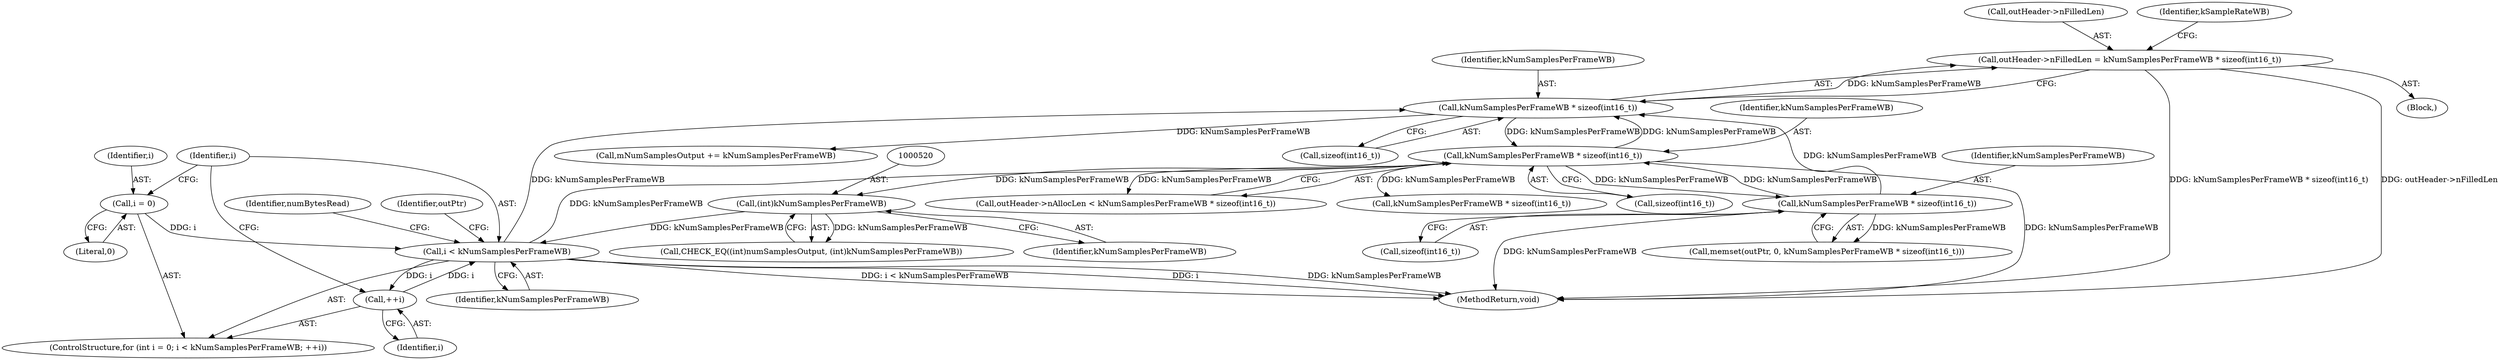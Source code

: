 digraph "0_Android_65756b4082cd79a2d99b2ccb5b392291fd53703f@API" {
"1000580" [label="(Call,outHeader->nFilledLen = kNumSamplesPerFrameWB * sizeof(int16_t))"];
"1000584" [label="(Call,kNumSamplesPerFrameWB * sizeof(int16_t))"];
"1000527" [label="(Call,i < kNumSamplesPerFrameWB)"];
"1000524" [label="(Call,i = 0)"];
"1000530" [label="(Call,++i)"];
"1000519" [label="(Call,(int)kNumSamplesPerFrameWB)"];
"1000378" [label="(Call,kNumSamplesPerFrameWB * sizeof(int16_t))"];
"1000478" [label="(Call,kNumSamplesPerFrameWB * sizeof(int16_t))"];
"1000522" [label="(ControlStructure,for (int i = 0; i < kNumSamplesPerFrameWB; ++i))"];
"1000529" [label="(Identifier,kNumSamplesPerFrameWB)"];
"1000475" [label="(Call,memset(outPtr, 0, kNumSamplesPerFrameWB * sizeof(int16_t)))"];
"1000478" [label="(Call,kNumSamplesPerFrameWB * sizeof(int16_t))"];
"1000528" [label="(Identifier,i)"];
"1000374" [label="(Call,outHeader->nAllocLen < kNumSamplesPerFrameWB * sizeof(int16_t))"];
"1000580" [label="(Call,outHeader->nFilledLen = kNumSamplesPerFrameWB * sizeof(int16_t))"];
"1000581" [label="(Call,outHeader->nFilledLen)"];
"1000631" [label="(MethodReturn,void)"];
"1000524" [label="(Call,i = 0)"];
"1000539" [label="(Identifier,numBytesRead)"];
"1000584" [label="(Call,kNumSamplesPerFrameWB * sizeof(int16_t))"];
"1000378" [label="(Call,kNumSamplesPerFrameWB * sizeof(int16_t))"];
"1000589" [label="(Call,mNumSamplesOutput += kNumSamplesPerFrameWB)"];
"1000480" [label="(Call,sizeof(int16_t))"];
"1000531" [label="(Identifier,i)"];
"1000385" [label="(Call,kNumSamplesPerFrameWB * sizeof(int16_t))"];
"1000521" [label="(Identifier,kNumSamplesPerFrameWB)"];
"1000525" [label="(Identifier,i)"];
"1000527" [label="(Call,i < kNumSamplesPerFrameWB)"];
"1000530" [label="(Call,++i)"];
"1000379" [label="(Identifier,kNumSamplesPerFrameWB)"];
"1000479" [label="(Identifier,kNumSamplesPerFrameWB)"];
"1000519" [label="(Call,(int)kNumSamplesPerFrameWB)"];
"1000526" [label="(Literal,0)"];
"1000588" [label="(Identifier,kSampleRateWB)"];
"1000586" [label="(Call,sizeof(int16_t))"];
"1000535" [label="(Identifier,outPtr)"];
"1000579" [label="(Block,)"];
"1000515" [label="(Call,CHECK_EQ((int)numSamplesOutput, (int)kNumSamplesPerFrameWB))"];
"1000585" [label="(Identifier,kNumSamplesPerFrameWB)"];
"1000380" [label="(Call,sizeof(int16_t))"];
"1000580" -> "1000579"  [label="AST: "];
"1000580" -> "1000584"  [label="CFG: "];
"1000581" -> "1000580"  [label="AST: "];
"1000584" -> "1000580"  [label="AST: "];
"1000588" -> "1000580"  [label="CFG: "];
"1000580" -> "1000631"  [label="DDG: kNumSamplesPerFrameWB * sizeof(int16_t)"];
"1000580" -> "1000631"  [label="DDG: outHeader->nFilledLen"];
"1000584" -> "1000580"  [label="DDG: kNumSamplesPerFrameWB"];
"1000584" -> "1000586"  [label="CFG: "];
"1000585" -> "1000584"  [label="AST: "];
"1000586" -> "1000584"  [label="AST: "];
"1000584" -> "1000378"  [label="DDG: kNumSamplesPerFrameWB"];
"1000527" -> "1000584"  [label="DDG: kNumSamplesPerFrameWB"];
"1000478" -> "1000584"  [label="DDG: kNumSamplesPerFrameWB"];
"1000378" -> "1000584"  [label="DDG: kNumSamplesPerFrameWB"];
"1000584" -> "1000589"  [label="DDG: kNumSamplesPerFrameWB"];
"1000527" -> "1000522"  [label="AST: "];
"1000527" -> "1000529"  [label="CFG: "];
"1000528" -> "1000527"  [label="AST: "];
"1000529" -> "1000527"  [label="AST: "];
"1000535" -> "1000527"  [label="CFG: "];
"1000539" -> "1000527"  [label="CFG: "];
"1000527" -> "1000631"  [label="DDG: i"];
"1000527" -> "1000631"  [label="DDG: kNumSamplesPerFrameWB"];
"1000527" -> "1000631"  [label="DDG: i < kNumSamplesPerFrameWB"];
"1000527" -> "1000378"  [label="DDG: kNumSamplesPerFrameWB"];
"1000524" -> "1000527"  [label="DDG: i"];
"1000530" -> "1000527"  [label="DDG: i"];
"1000519" -> "1000527"  [label="DDG: kNumSamplesPerFrameWB"];
"1000527" -> "1000530"  [label="DDG: i"];
"1000524" -> "1000522"  [label="AST: "];
"1000524" -> "1000526"  [label="CFG: "];
"1000525" -> "1000524"  [label="AST: "];
"1000526" -> "1000524"  [label="AST: "];
"1000528" -> "1000524"  [label="CFG: "];
"1000530" -> "1000522"  [label="AST: "];
"1000530" -> "1000531"  [label="CFG: "];
"1000531" -> "1000530"  [label="AST: "];
"1000528" -> "1000530"  [label="CFG: "];
"1000519" -> "1000515"  [label="AST: "];
"1000519" -> "1000521"  [label="CFG: "];
"1000520" -> "1000519"  [label="AST: "];
"1000521" -> "1000519"  [label="AST: "];
"1000515" -> "1000519"  [label="CFG: "];
"1000519" -> "1000515"  [label="DDG: kNumSamplesPerFrameWB"];
"1000378" -> "1000519"  [label="DDG: kNumSamplesPerFrameWB"];
"1000378" -> "1000374"  [label="AST: "];
"1000378" -> "1000380"  [label="CFG: "];
"1000379" -> "1000378"  [label="AST: "];
"1000380" -> "1000378"  [label="AST: "];
"1000374" -> "1000378"  [label="CFG: "];
"1000378" -> "1000631"  [label="DDG: kNumSamplesPerFrameWB"];
"1000378" -> "1000374"  [label="DDG: kNumSamplesPerFrameWB"];
"1000478" -> "1000378"  [label="DDG: kNumSamplesPerFrameWB"];
"1000378" -> "1000385"  [label="DDG: kNumSamplesPerFrameWB"];
"1000378" -> "1000478"  [label="DDG: kNumSamplesPerFrameWB"];
"1000478" -> "1000475"  [label="AST: "];
"1000478" -> "1000480"  [label="CFG: "];
"1000479" -> "1000478"  [label="AST: "];
"1000480" -> "1000478"  [label="AST: "];
"1000475" -> "1000478"  [label="CFG: "];
"1000478" -> "1000631"  [label="DDG: kNumSamplesPerFrameWB"];
"1000478" -> "1000475"  [label="DDG: kNumSamplesPerFrameWB"];
}
